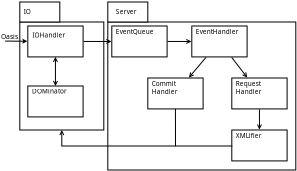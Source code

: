 <?xml version="1.0" encoding="UTF-8"?>
<dia:diagram xmlns:dia="http://www.lysator.liu.se/~alla/dia/">
  <dia:layer name="Background" visible="true" active="true">
    <dia:object type="UML - LargePackage" version="0" id="O0">
      <dia:attribute name="obj_pos">
        <dia:point val="66.6,49.6"/>
      </dia:attribute>
      <dia:attribute name="obj_bb">
        <dia:rectangle val="66.55,48.55;76.05,57.05"/>
      </dia:attribute>
      <dia:attribute name="meta">
        <dia:composite type="dict"/>
      </dia:attribute>
      <dia:attribute name="elem_corner">
        <dia:point val="66.6,49.6"/>
      </dia:attribute>
      <dia:attribute name="elem_width">
        <dia:real val="9.4"/>
      </dia:attribute>
      <dia:attribute name="elem_height">
        <dia:real val="7.4"/>
      </dia:attribute>
      <dia:attribute name="line_width">
        <dia:real val="0.048"/>
      </dia:attribute>
      <dia:attribute name="line_colour">
        <dia:color val="#000000"/>
      </dia:attribute>
      <dia:attribute name="fill_colour">
        <dia:color val="#ffffff"/>
      </dia:attribute>
      <dia:attribute name="text_colour">
        <dia:color val="#000000"/>
      </dia:attribute>
      <dia:attribute name="stereotype">
        <dia:string>##</dia:string>
      </dia:attribute>
      <dia:attribute name="name">
        <dia:string>##</dia:string>
      </dia:attribute>
    </dia:object>
    <dia:object type="UML - LargePackage" version="0" id="O1">
      <dia:attribute name="obj_pos">
        <dia:point val="62.2,49.6"/>
      </dia:attribute>
      <dia:attribute name="obj_bb">
        <dia:rectangle val="62.15,48.55;66.45,55.05"/>
      </dia:attribute>
      <dia:attribute name="meta">
        <dia:composite type="dict"/>
      </dia:attribute>
      <dia:attribute name="elem_corner">
        <dia:point val="62.2,49.6"/>
      </dia:attribute>
      <dia:attribute name="elem_width">
        <dia:real val="4.2"/>
      </dia:attribute>
      <dia:attribute name="elem_height">
        <dia:real val="5.4"/>
      </dia:attribute>
      <dia:attribute name="line_width">
        <dia:real val="0.048"/>
      </dia:attribute>
      <dia:attribute name="line_colour">
        <dia:color val="#000000"/>
      </dia:attribute>
      <dia:attribute name="fill_colour">
        <dia:color val="#ffffff"/>
      </dia:attribute>
      <dia:attribute name="text_colour">
        <dia:color val="#000000"/>
      </dia:attribute>
      <dia:attribute name="stereotype">
        <dia:string>##</dia:string>
      </dia:attribute>
      <dia:attribute name="name">
        <dia:string>##</dia:string>
      </dia:attribute>
    </dia:object>
    <dia:object type="Standard - Box" version="0" id="O2">
      <dia:attribute name="obj_pos">
        <dia:point val="62.6,49.8"/>
      </dia:attribute>
      <dia:attribute name="obj_bb">
        <dia:rectangle val="62.576,49.776;65.389,51.37"/>
      </dia:attribute>
      <dia:attribute name="elem_corner">
        <dia:point val="62.6,49.8"/>
      </dia:attribute>
      <dia:attribute name="elem_width">
        <dia:real val="2.765"/>
      </dia:attribute>
      <dia:attribute name="elem_height">
        <dia:real val="1.546"/>
      </dia:attribute>
      <dia:attribute name="border_width">
        <dia:real val="0.048"/>
      </dia:attribute>
      <dia:attribute name="show_background">
        <dia:boolean val="true"/>
      </dia:attribute>
    </dia:object>
    <dia:object type="Standard - Text" version="1" id="O3">
      <dia:attribute name="obj_pos">
        <dia:point val="62.829,50.37"/>
      </dia:attribute>
      <dia:attribute name="obj_bb">
        <dia:rectangle val="62.829,50.07;64.446,50.448"/>
      </dia:attribute>
      <dia:attribute name="text">
        <dia:composite type="text">
          <dia:attribute name="string">
            <dia:string>#IOHandler#</dia:string>
          </dia:attribute>
          <dia:attribute name="font">
            <dia:font family="sans" style="0" name="Helvetica"/>
          </dia:attribute>
          <dia:attribute name="height">
            <dia:real val="0.402"/>
          </dia:attribute>
          <dia:attribute name="pos">
            <dia:point val="62.829,50.37"/>
          </dia:attribute>
          <dia:attribute name="color">
            <dia:color val="#000000"/>
          </dia:attribute>
          <dia:attribute name="alignment">
            <dia:enum val="0"/>
          </dia:attribute>
        </dia:composite>
      </dia:attribute>
      <dia:attribute name="valign">
        <dia:enum val="3"/>
      </dia:attribute>
    </dia:object>
    <dia:object type="Standard - Box" version="0" id="O4">
      <dia:attribute name="obj_pos">
        <dia:point val="62.6,52.8"/>
      </dia:attribute>
      <dia:attribute name="obj_bb">
        <dia:rectangle val="62.576,52.776;65.389,54.37"/>
      </dia:attribute>
      <dia:attribute name="elem_corner">
        <dia:point val="62.6,52.8"/>
      </dia:attribute>
      <dia:attribute name="elem_width">
        <dia:real val="2.765"/>
      </dia:attribute>
      <dia:attribute name="elem_height">
        <dia:real val="1.546"/>
      </dia:attribute>
      <dia:attribute name="border_width">
        <dia:real val="0.048"/>
      </dia:attribute>
      <dia:attribute name="show_background">
        <dia:boolean val="true"/>
      </dia:attribute>
    </dia:object>
    <dia:object type="Standard - Text" version="1" id="O5">
      <dia:attribute name="obj_pos">
        <dia:point val="62.814,53.18"/>
      </dia:attribute>
      <dia:attribute name="obj_bb">
        <dia:rectangle val="62.814,52.88;64.539,53.257"/>
      </dia:attribute>
      <dia:attribute name="text">
        <dia:composite type="text">
          <dia:attribute name="string">
            <dia:string>#DOMinator#</dia:string>
          </dia:attribute>
          <dia:attribute name="font">
            <dia:font family="sans" style="0" name="Helvetica"/>
          </dia:attribute>
          <dia:attribute name="height">
            <dia:real val="0.402"/>
          </dia:attribute>
          <dia:attribute name="pos">
            <dia:point val="62.814,53.18"/>
          </dia:attribute>
          <dia:attribute name="color">
            <dia:color val="#000000"/>
          </dia:attribute>
          <dia:attribute name="alignment">
            <dia:enum val="0"/>
          </dia:attribute>
        </dia:composite>
      </dia:attribute>
      <dia:attribute name="valign">
        <dia:enum val="3"/>
      </dia:attribute>
    </dia:object>
    <dia:object type="Standard - Line" version="0" id="O6">
      <dia:attribute name="obj_pos">
        <dia:point val="63.982,51.346"/>
      </dia:attribute>
      <dia:attribute name="obj_bb">
        <dia:rectangle val="63.844,51.322;64.121,52.824"/>
      </dia:attribute>
      <dia:attribute name="conn_endpoints">
        <dia:point val="63.982,51.346"/>
        <dia:point val="63.982,52.8"/>
      </dia:attribute>
      <dia:attribute name="numcp">
        <dia:int val="1"/>
      </dia:attribute>
      <dia:attribute name="line_width">
        <dia:real val="0.048"/>
      </dia:attribute>
      <dia:attribute name="start_arrow">
        <dia:enum val="1"/>
      </dia:attribute>
      <dia:attribute name="start_arrow_length">
        <dia:real val="0.2"/>
      </dia:attribute>
      <dia:attribute name="start_arrow_width">
        <dia:real val="0.2"/>
      </dia:attribute>
      <dia:attribute name="end_arrow">
        <dia:enum val="1"/>
      </dia:attribute>
      <dia:attribute name="end_arrow_length">
        <dia:real val="0.2"/>
      </dia:attribute>
      <dia:attribute name="end_arrow_width">
        <dia:real val="0.2"/>
      </dia:attribute>
      <dia:connections>
        <dia:connection handle="0" to="O2" connection="6"/>
        <dia:connection handle="1" to="O4" connection="1"/>
      </dia:connections>
    </dia:object>
    <dia:object type="Standard - Box" version="0" id="O7">
      <dia:attribute name="obj_pos">
        <dia:point val="66.8,49.8"/>
      </dia:attribute>
      <dia:attribute name="obj_bb">
        <dia:rectangle val="66.776,49.776;69.589,51.37"/>
      </dia:attribute>
      <dia:attribute name="elem_corner">
        <dia:point val="66.8,49.8"/>
      </dia:attribute>
      <dia:attribute name="elem_width">
        <dia:real val="2.765"/>
      </dia:attribute>
      <dia:attribute name="elem_height">
        <dia:real val="1.546"/>
      </dia:attribute>
      <dia:attribute name="border_width">
        <dia:real val="0.048"/>
      </dia:attribute>
      <dia:attribute name="show_background">
        <dia:boolean val="true"/>
      </dia:attribute>
    </dia:object>
    <dia:object type="Standard - Text" version="1" id="O8">
      <dia:attribute name="obj_pos">
        <dia:point val="67,50.2"/>
      </dia:attribute>
      <dia:attribute name="obj_bb">
        <dia:rectangle val="67,49.9;68.978,50.278"/>
      </dia:attribute>
      <dia:attribute name="text">
        <dia:composite type="text">
          <dia:attribute name="string">
            <dia:string>#EventQueue#</dia:string>
          </dia:attribute>
          <dia:attribute name="font">
            <dia:font family="sans" style="0" name="Helvetica"/>
          </dia:attribute>
          <dia:attribute name="height">
            <dia:real val="0.402"/>
          </dia:attribute>
          <dia:attribute name="pos">
            <dia:point val="67,50.2"/>
          </dia:attribute>
          <dia:attribute name="color">
            <dia:color val="#000000"/>
          </dia:attribute>
          <dia:attribute name="alignment">
            <dia:enum val="0"/>
          </dia:attribute>
        </dia:composite>
      </dia:attribute>
      <dia:attribute name="valign">
        <dia:enum val="3"/>
      </dia:attribute>
    </dia:object>
    <dia:object type="Standard - Line" version="0" id="O9">
      <dia:attribute name="obj_pos">
        <dia:point val="65.387,50.573"/>
      </dia:attribute>
      <dia:attribute name="obj_bb">
        <dia:rectangle val="65.364,50.435;66.831,50.711"/>
      </dia:attribute>
      <dia:attribute name="conn_endpoints">
        <dia:point val="65.387,50.573"/>
        <dia:point val="66.778,50.573"/>
      </dia:attribute>
      <dia:attribute name="numcp">
        <dia:int val="1"/>
      </dia:attribute>
      <dia:attribute name="line_width">
        <dia:real val="0.048"/>
      </dia:attribute>
      <dia:attribute name="end_arrow">
        <dia:enum val="1"/>
      </dia:attribute>
      <dia:attribute name="end_arrow_length">
        <dia:real val="0.2"/>
      </dia:attribute>
      <dia:attribute name="end_arrow_width">
        <dia:real val="0.2"/>
      </dia:attribute>
      <dia:connections>
        <dia:connection handle="0" to="O2" connection="8"/>
        <dia:connection handle="1" to="O7" connection="8"/>
      </dia:connections>
    </dia:object>
    <dia:object type="Standard - Box" version="0" id="O10">
      <dia:attribute name="obj_pos">
        <dia:point val="70.8,49.8"/>
      </dia:attribute>
      <dia:attribute name="obj_bb">
        <dia:rectangle val="70.776,49.776;73.589,51.37"/>
      </dia:attribute>
      <dia:attribute name="elem_corner">
        <dia:point val="70.8,49.8"/>
      </dia:attribute>
      <dia:attribute name="elem_width">
        <dia:real val="2.765"/>
      </dia:attribute>
      <dia:attribute name="elem_height">
        <dia:real val="1.546"/>
      </dia:attribute>
      <dia:attribute name="border_width">
        <dia:real val="0.048"/>
      </dia:attribute>
      <dia:attribute name="show_background">
        <dia:boolean val="true"/>
      </dia:attribute>
    </dia:object>
    <dia:object type="Standard - Text" version="1" id="O11">
      <dia:attribute name="obj_pos">
        <dia:point val="71,50.2"/>
      </dia:attribute>
      <dia:attribute name="obj_bb">
        <dia:rectangle val="71,49.9;73.19,50.278"/>
      </dia:attribute>
      <dia:attribute name="text">
        <dia:composite type="text">
          <dia:attribute name="string">
            <dia:string>#EventHandler#</dia:string>
          </dia:attribute>
          <dia:attribute name="font">
            <dia:font family="sans" style="0" name="Helvetica"/>
          </dia:attribute>
          <dia:attribute name="height">
            <dia:real val="0.402"/>
          </dia:attribute>
          <dia:attribute name="pos">
            <dia:point val="71,50.2"/>
          </dia:attribute>
          <dia:attribute name="color">
            <dia:color val="#000000"/>
          </dia:attribute>
          <dia:attribute name="alignment">
            <dia:enum val="0"/>
          </dia:attribute>
        </dia:composite>
      </dia:attribute>
      <dia:attribute name="valign">
        <dia:enum val="3"/>
      </dia:attribute>
    </dia:object>
    <dia:object type="Standard - Box" version="0" id="O12">
      <dia:attribute name="obj_pos">
        <dia:point val="68.6,52.4"/>
      </dia:attribute>
      <dia:attribute name="obj_bb">
        <dia:rectangle val="68.576,52.376;71.389,53.97"/>
      </dia:attribute>
      <dia:attribute name="elem_corner">
        <dia:point val="68.6,52.4"/>
      </dia:attribute>
      <dia:attribute name="elem_width">
        <dia:real val="2.765"/>
      </dia:attribute>
      <dia:attribute name="elem_height">
        <dia:real val="1.546"/>
      </dia:attribute>
      <dia:attribute name="border_width">
        <dia:real val="0.048"/>
      </dia:attribute>
      <dia:attribute name="show_background">
        <dia:boolean val="true"/>
      </dia:attribute>
    </dia:object>
    <dia:object type="Standard - Box" version="0" id="O13">
      <dia:attribute name="obj_pos">
        <dia:point val="72.8,52.4"/>
      </dia:attribute>
      <dia:attribute name="obj_bb">
        <dia:rectangle val="72.776,52.376;75.589,53.97"/>
      </dia:attribute>
      <dia:attribute name="elem_corner">
        <dia:point val="72.8,52.4"/>
      </dia:attribute>
      <dia:attribute name="elem_width">
        <dia:real val="2.765"/>
      </dia:attribute>
      <dia:attribute name="elem_height">
        <dia:real val="1.546"/>
      </dia:attribute>
      <dia:attribute name="border_width">
        <dia:real val="0.048"/>
      </dia:attribute>
      <dia:attribute name="show_background">
        <dia:boolean val="true"/>
      </dia:attribute>
    </dia:object>
    <dia:object type="Standard - Line" version="0" id="O14">
      <dia:attribute name="obj_pos">
        <dia:point val="72.794,51.368"/>
      </dia:attribute>
      <dia:attribute name="obj_bb">
        <dia:rectangle val="72.76,51.334;73.604,52.42"/>
      </dia:attribute>
      <dia:attribute name="conn_endpoints">
        <dia:point val="72.794,51.368"/>
        <dia:point val="73.571,52.378"/>
      </dia:attribute>
      <dia:attribute name="numcp">
        <dia:int val="1"/>
      </dia:attribute>
      <dia:attribute name="line_width">
        <dia:real val="0.048"/>
      </dia:attribute>
      <dia:attribute name="end_arrow">
        <dia:enum val="1"/>
      </dia:attribute>
      <dia:attribute name="end_arrow_length">
        <dia:real val="0.2"/>
      </dia:attribute>
      <dia:attribute name="end_arrow_width">
        <dia:real val="0.2"/>
      </dia:attribute>
      <dia:connections>
        <dia:connection handle="0" to="O10" connection="8"/>
        <dia:connection handle="1" to="O13" connection="8"/>
      </dia:connections>
    </dia:object>
    <dia:object type="Standard - Line" version="0" id="O15">
      <dia:attribute name="obj_pos">
        <dia:point val="71.51,51.368"/>
      </dia:attribute>
      <dia:attribute name="obj_bb">
        <dia:rectangle val="70.621,51.334;71.543,52.419"/>
      </dia:attribute>
      <dia:attribute name="conn_endpoints">
        <dia:point val="71.51,51.368"/>
        <dia:point val="70.655,52.378"/>
      </dia:attribute>
      <dia:attribute name="numcp">
        <dia:int val="1"/>
      </dia:attribute>
      <dia:attribute name="line_width">
        <dia:real val="0.048"/>
      </dia:attribute>
      <dia:attribute name="end_arrow">
        <dia:enum val="1"/>
      </dia:attribute>
      <dia:attribute name="end_arrow_length">
        <dia:real val="0.2"/>
      </dia:attribute>
      <dia:attribute name="end_arrow_width">
        <dia:real val="0.2"/>
      </dia:attribute>
      <dia:connections>
        <dia:connection handle="0" to="O10" connection="8"/>
        <dia:connection handle="1" to="O12" connection="8"/>
      </dia:connections>
    </dia:object>
    <dia:object type="Standard - Line" version="0" id="O16">
      <dia:attribute name="obj_pos">
        <dia:point val="69.573,50.573"/>
      </dia:attribute>
      <dia:attribute name="obj_bb">
        <dia:rectangle val="69.549,50.435;70.845,50.711"/>
      </dia:attribute>
      <dia:attribute name="conn_endpoints">
        <dia:point val="69.573,50.573"/>
        <dia:point val="70.792,50.573"/>
      </dia:attribute>
      <dia:attribute name="numcp">
        <dia:int val="1"/>
      </dia:attribute>
      <dia:attribute name="line_width">
        <dia:real val="0.048"/>
      </dia:attribute>
      <dia:attribute name="end_arrow">
        <dia:enum val="1"/>
      </dia:attribute>
      <dia:attribute name="end_arrow_length">
        <dia:real val="0.2"/>
      </dia:attribute>
      <dia:attribute name="end_arrow_width">
        <dia:real val="0.2"/>
      </dia:attribute>
      <dia:connections>
        <dia:connection handle="0" to="O7" connection="8"/>
        <dia:connection handle="1" to="O10" connection="8"/>
      </dia:connections>
    </dia:object>
    <dia:object type="Standard - Text" version="1" id="O17">
      <dia:attribute name="obj_pos">
        <dia:point val="73,52.8"/>
      </dia:attribute>
      <dia:attribute name="obj_bb">
        <dia:rectangle val="73,52.5;74.305,53.28"/>
      </dia:attribute>
      <dia:attribute name="text">
        <dia:composite type="text">
          <dia:attribute name="string">
            <dia:string>#Request
Handler#</dia:string>
          </dia:attribute>
          <dia:attribute name="font">
            <dia:font family="sans" style="0" name="Helvetica"/>
          </dia:attribute>
          <dia:attribute name="height">
            <dia:real val="0.402"/>
          </dia:attribute>
          <dia:attribute name="pos">
            <dia:point val="73,52.8"/>
          </dia:attribute>
          <dia:attribute name="color">
            <dia:color val="#000000"/>
          </dia:attribute>
          <dia:attribute name="alignment">
            <dia:enum val="0"/>
          </dia:attribute>
        </dia:composite>
      </dia:attribute>
      <dia:attribute name="valign">
        <dia:enum val="3"/>
      </dia:attribute>
    </dia:object>
    <dia:object type="Standard - Text" version="1" id="O18">
      <dia:attribute name="obj_pos">
        <dia:point val="68.8,52.8"/>
      </dia:attribute>
      <dia:attribute name="obj_bb">
        <dia:rectangle val="68.8,52.5;70.07,53.28"/>
      </dia:attribute>
      <dia:attribute name="text">
        <dia:composite type="text">
          <dia:attribute name="string">
            <dia:string>#Commit
Handler#</dia:string>
          </dia:attribute>
          <dia:attribute name="font">
            <dia:font family="sans" style="0" name="Helvetica"/>
          </dia:attribute>
          <dia:attribute name="height">
            <dia:real val="0.402"/>
          </dia:attribute>
          <dia:attribute name="pos">
            <dia:point val="68.8,52.8"/>
          </dia:attribute>
          <dia:attribute name="color">
            <dia:color val="#000000"/>
          </dia:attribute>
          <dia:attribute name="alignment">
            <dia:enum val="0"/>
          </dia:attribute>
        </dia:composite>
      </dia:attribute>
      <dia:attribute name="valign">
        <dia:enum val="3"/>
      </dia:attribute>
    </dia:object>
    <dia:object type="Standard - Box" version="0" id="O19">
      <dia:attribute name="obj_pos">
        <dia:point val="72.8,55"/>
      </dia:attribute>
      <dia:attribute name="obj_bb">
        <dia:rectangle val="72.776,54.976;75.589,56.57"/>
      </dia:attribute>
      <dia:attribute name="elem_corner">
        <dia:point val="72.8,55"/>
      </dia:attribute>
      <dia:attribute name="elem_width">
        <dia:real val="2.765"/>
      </dia:attribute>
      <dia:attribute name="elem_height">
        <dia:real val="1.546"/>
      </dia:attribute>
      <dia:attribute name="border_width">
        <dia:real val="0.048"/>
      </dia:attribute>
      <dia:attribute name="show_background">
        <dia:boolean val="true"/>
      </dia:attribute>
    </dia:object>
    <dia:object type="Standard - Text" version="1" id="O20">
      <dia:attribute name="obj_pos">
        <dia:point val="73,55.4"/>
      </dia:attribute>
      <dia:attribute name="obj_bb">
        <dia:rectangle val="73,55.1;74.3,55.477"/>
      </dia:attribute>
      <dia:attribute name="text">
        <dia:composite type="text">
          <dia:attribute name="string">
            <dia:string>#XMLifier#</dia:string>
          </dia:attribute>
          <dia:attribute name="font">
            <dia:font family="sans" style="0" name="Helvetica"/>
          </dia:attribute>
          <dia:attribute name="height">
            <dia:real val="0.402"/>
          </dia:attribute>
          <dia:attribute name="pos">
            <dia:point val="73,55.4"/>
          </dia:attribute>
          <dia:attribute name="color">
            <dia:color val="#000000"/>
          </dia:attribute>
          <dia:attribute name="alignment">
            <dia:enum val="0"/>
          </dia:attribute>
        </dia:composite>
      </dia:attribute>
      <dia:attribute name="valign">
        <dia:enum val="3"/>
      </dia:attribute>
    </dia:object>
    <dia:object type="Standard - Line" version="0" id="O21">
      <dia:attribute name="obj_pos">
        <dia:point val="74.182,53.968"/>
      </dia:attribute>
      <dia:attribute name="obj_bb">
        <dia:rectangle val="74.044,53.944;74.321,55.031"/>
      </dia:attribute>
      <dia:attribute name="conn_endpoints">
        <dia:point val="74.182,53.968"/>
        <dia:point val="74.182,54.978"/>
      </dia:attribute>
      <dia:attribute name="numcp">
        <dia:int val="1"/>
      </dia:attribute>
      <dia:attribute name="line_width">
        <dia:real val="0.048"/>
      </dia:attribute>
      <dia:attribute name="end_arrow">
        <dia:enum val="1"/>
      </dia:attribute>
      <dia:attribute name="end_arrow_length">
        <dia:real val="0.2"/>
      </dia:attribute>
      <dia:attribute name="end_arrow_width">
        <dia:real val="0.2"/>
      </dia:attribute>
      <dia:connections>
        <dia:connection handle="0" to="O13" connection="8"/>
        <dia:connection handle="1" to="O19" connection="8"/>
      </dia:connections>
    </dia:object>
    <dia:object type="Standard - Line" version="0" id="O22">
      <dia:attribute name="obj_pos">
        <dia:point val="69.982,53.946"/>
      </dia:attribute>
      <dia:attribute name="obj_bb">
        <dia:rectangle val="69.959,53.922;70.009,55.832"/>
      </dia:attribute>
      <dia:attribute name="conn_endpoints">
        <dia:point val="69.982,53.946"/>
        <dia:point val="69.985,55.809"/>
      </dia:attribute>
      <dia:attribute name="numcp">
        <dia:int val="1"/>
      </dia:attribute>
      <dia:attribute name="line_width">
        <dia:real val="0.048"/>
      </dia:attribute>
      <dia:connections>
        <dia:connection handle="0" to="O12" connection="6"/>
      </dia:connections>
    </dia:object>
    <dia:object type="Standard - Text" version="1" id="O23">
      <dia:attribute name="obj_pos">
        <dia:point val="67.2,55.6"/>
      </dia:attribute>
      <dia:attribute name="obj_bb">
        <dia:rectangle val="67.2,55.3;67.2,55.678"/>
      </dia:attribute>
      <dia:attribute name="text">
        <dia:composite type="text">
          <dia:attribute name="string">
            <dia:string>##</dia:string>
          </dia:attribute>
          <dia:attribute name="font">
            <dia:font family="sans" style="0" name="Helvetica"/>
          </dia:attribute>
          <dia:attribute name="height">
            <dia:real val="0.402"/>
          </dia:attribute>
          <dia:attribute name="pos">
            <dia:point val="67.2,55.6"/>
          </dia:attribute>
          <dia:attribute name="color">
            <dia:color val="#000000"/>
          </dia:attribute>
          <dia:attribute name="alignment">
            <dia:enum val="0"/>
          </dia:attribute>
        </dia:composite>
      </dia:attribute>
      <dia:attribute name="valign">
        <dia:enum val="3"/>
      </dia:attribute>
    </dia:object>
    <dia:object type="Standard - Text" version="1" id="O24">
      <dia:attribute name="obj_pos">
        <dia:point val="62.4,49.2"/>
      </dia:attribute>
      <dia:attribute name="obj_bb">
        <dia:rectangle val="62.4,48.9;62.748,49.278"/>
      </dia:attribute>
      <dia:attribute name="text">
        <dia:composite type="text">
          <dia:attribute name="string">
            <dia:string>#IO#</dia:string>
          </dia:attribute>
          <dia:attribute name="font">
            <dia:font family="sans" style="0" name="Helvetica"/>
          </dia:attribute>
          <dia:attribute name="height">
            <dia:real val="0.402"/>
          </dia:attribute>
          <dia:attribute name="pos">
            <dia:point val="62.4,49.2"/>
          </dia:attribute>
          <dia:attribute name="color">
            <dia:color val="#000000"/>
          </dia:attribute>
          <dia:attribute name="alignment">
            <dia:enum val="0"/>
          </dia:attribute>
        </dia:composite>
      </dia:attribute>
      <dia:attribute name="valign">
        <dia:enum val="3"/>
      </dia:attribute>
    </dia:object>
    <dia:object type="Standard - Text" version="1" id="O25">
      <dia:attribute name="obj_pos">
        <dia:point val="67,49.2"/>
      </dia:attribute>
      <dia:attribute name="obj_bb">
        <dia:rectangle val="67,48.9;68.055,49.278"/>
      </dia:attribute>
      <dia:attribute name="text">
        <dia:composite type="text">
          <dia:attribute name="string">
            <dia:string>#Server#</dia:string>
          </dia:attribute>
          <dia:attribute name="font">
            <dia:font family="sans" style="0" name="Helvetica"/>
          </dia:attribute>
          <dia:attribute name="height">
            <dia:real val="0.402"/>
          </dia:attribute>
          <dia:attribute name="pos">
            <dia:point val="67,49.2"/>
          </dia:attribute>
          <dia:attribute name="color">
            <dia:color val="#000000"/>
          </dia:attribute>
          <dia:attribute name="alignment">
            <dia:enum val="0"/>
          </dia:attribute>
        </dia:composite>
      </dia:attribute>
      <dia:attribute name="valign">
        <dia:enum val="3"/>
      </dia:attribute>
    </dia:object>
    <dia:object type="Standard - ZigZagLine" version="1" id="O26">
      <dia:attribute name="obj_pos">
        <dia:point val="72.8,55.773"/>
      </dia:attribute>
      <dia:attribute name="obj_bb">
        <dia:rectangle val="64.162,54.947;72.824,55.824"/>
      </dia:attribute>
      <dia:attribute name="orth_points">
        <dia:point val="72.8,55.773"/>
        <dia:point val="72.8,55.8"/>
        <dia:point val="64.3,55.8"/>
        <dia:point val="64.3,55"/>
      </dia:attribute>
      <dia:attribute name="orth_orient">
        <dia:enum val="1"/>
        <dia:enum val="0"/>
        <dia:enum val="1"/>
      </dia:attribute>
      <dia:attribute name="autorouting">
        <dia:boolean val="false"/>
      </dia:attribute>
      <dia:attribute name="line_width">
        <dia:real val="0.048"/>
      </dia:attribute>
      <dia:attribute name="end_arrow">
        <dia:enum val="1"/>
      </dia:attribute>
      <dia:attribute name="end_arrow_length">
        <dia:real val="0.2"/>
      </dia:attribute>
      <dia:attribute name="end_arrow_width">
        <dia:real val="0.2"/>
      </dia:attribute>
      <dia:connections>
        <dia:connection handle="0" to="O19" connection="3"/>
        <dia:connection handle="1" to="O1" connection="6"/>
      </dia:connections>
    </dia:object>
    <dia:object type="Standard - Line" version="0" id="O27">
      <dia:attribute name="obj_pos">
        <dia:point val="61.468,50.554"/>
      </dia:attribute>
      <dia:attribute name="obj_bb">
        <dia:rectangle val="61.443,50.43;62.632,50.692"/>
      </dia:attribute>
      <dia:attribute name="conn_endpoints">
        <dia:point val="61.468,50.554"/>
        <dia:point val="62.577,50.563"/>
      </dia:attribute>
      <dia:attribute name="numcp">
        <dia:int val="1"/>
      </dia:attribute>
      <dia:attribute name="line_width">
        <dia:real val="0.05"/>
      </dia:attribute>
      <dia:attribute name="end_arrow">
        <dia:enum val="22"/>
      </dia:attribute>
      <dia:attribute name="end_arrow_length">
        <dia:real val="0.15"/>
      </dia:attribute>
      <dia:attribute name="end_arrow_width">
        <dia:real val="0.15"/>
      </dia:attribute>
      <dia:connections>
        <dia:connection handle="1" to="O2" connection="8"/>
      </dia:connections>
    </dia:object>
    <dia:object type="Standard - Text" version="1" id="O28">
      <dia:attribute name="obj_pos">
        <dia:point val="61.26,50.45"/>
      </dia:attribute>
      <dia:attribute name="obj_bb">
        <dia:rectangle val="61.26,50.135;62.185,50.53"/>
      </dia:attribute>
      <dia:attribute name="text">
        <dia:composite type="text">
          <dia:attribute name="string">
            <dia:string>#Oasis#</dia:string>
          </dia:attribute>
          <dia:attribute name="font">
            <dia:font family="sans" style="0" name="Helvetica"/>
          </dia:attribute>
          <dia:attribute name="height">
            <dia:real val="0.423"/>
          </dia:attribute>
          <dia:attribute name="pos">
            <dia:point val="61.26,50.45"/>
          </dia:attribute>
          <dia:attribute name="color">
            <dia:color val="#000000"/>
          </dia:attribute>
          <dia:attribute name="alignment">
            <dia:enum val="0"/>
          </dia:attribute>
        </dia:composite>
      </dia:attribute>
      <dia:attribute name="valign">
        <dia:enum val="3"/>
      </dia:attribute>
    </dia:object>
  </dia:layer>
</dia:diagram>
